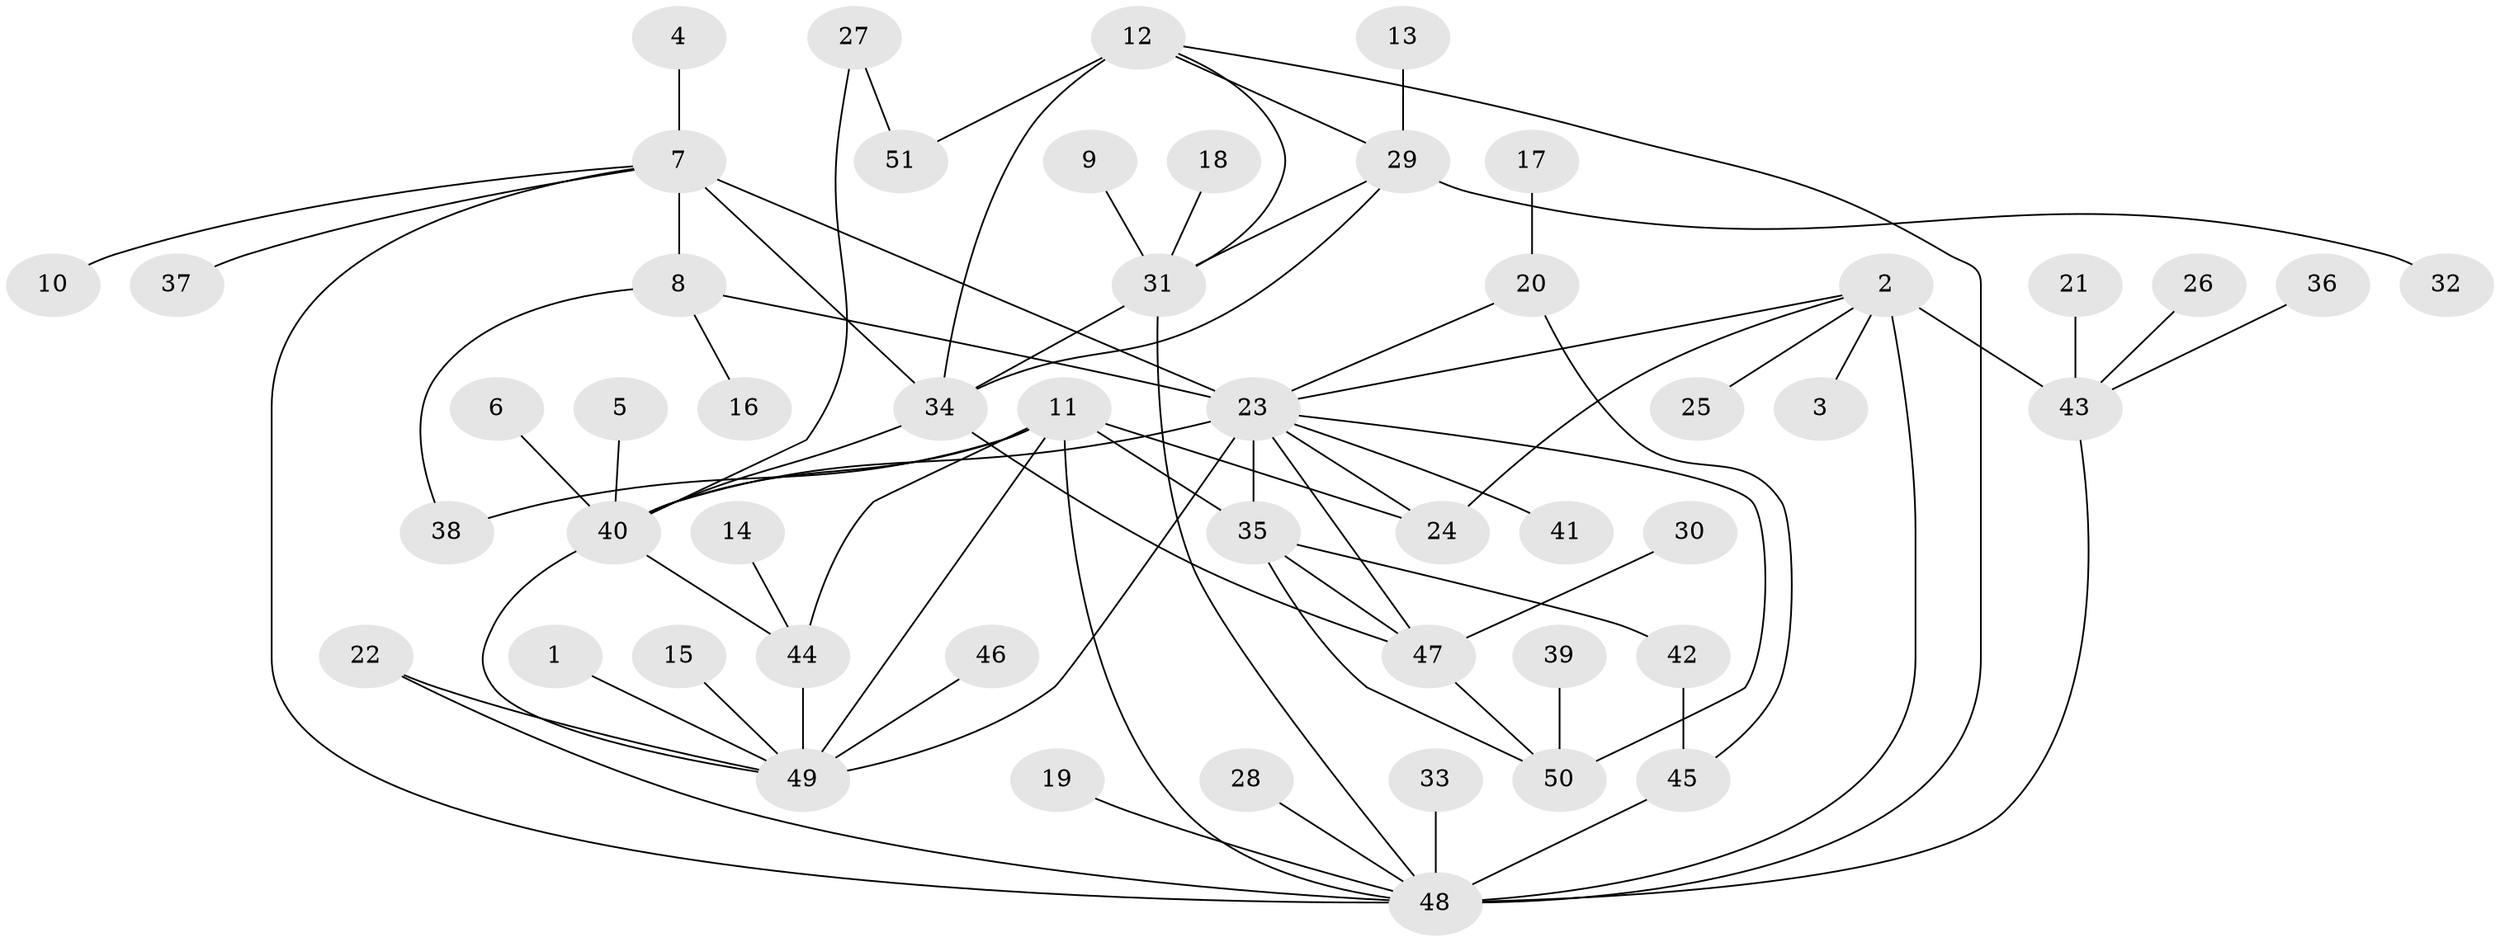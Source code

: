 // original degree distribution, {9: 0.0392156862745098, 7: 0.0392156862745098, 11: 0.0196078431372549, 5: 0.0392156862745098, 6: 0.049019607843137254, 8: 0.0392156862745098, 4: 0.0392156862745098, 15: 0.00980392156862745, 1: 0.5686274509803921, 2: 0.12745098039215685, 3: 0.029411764705882353}
// Generated by graph-tools (version 1.1) at 2025/02/03/09/25 03:02:35]
// undirected, 51 vertices, 76 edges
graph export_dot {
graph [start="1"]
  node [color=gray90,style=filled];
  1;
  2;
  3;
  4;
  5;
  6;
  7;
  8;
  9;
  10;
  11;
  12;
  13;
  14;
  15;
  16;
  17;
  18;
  19;
  20;
  21;
  22;
  23;
  24;
  25;
  26;
  27;
  28;
  29;
  30;
  31;
  32;
  33;
  34;
  35;
  36;
  37;
  38;
  39;
  40;
  41;
  42;
  43;
  44;
  45;
  46;
  47;
  48;
  49;
  50;
  51;
  1 -- 49 [weight=1.0];
  2 -- 3 [weight=1.0];
  2 -- 23 [weight=1.0];
  2 -- 24 [weight=1.0];
  2 -- 25 [weight=1.0];
  2 -- 43 [weight=4.0];
  2 -- 48 [weight=2.0];
  4 -- 7 [weight=1.0];
  5 -- 40 [weight=1.0];
  6 -- 40 [weight=1.0];
  7 -- 8 [weight=2.0];
  7 -- 10 [weight=1.0];
  7 -- 23 [weight=2.0];
  7 -- 34 [weight=1.0];
  7 -- 37 [weight=1.0];
  7 -- 48 [weight=1.0];
  8 -- 16 [weight=1.0];
  8 -- 23 [weight=4.0];
  8 -- 38 [weight=1.0];
  9 -- 31 [weight=1.0];
  11 -- 24 [weight=1.0];
  11 -- 35 [weight=1.0];
  11 -- 38 [weight=1.0];
  11 -- 40 [weight=1.0];
  11 -- 44 [weight=1.0];
  11 -- 48 [weight=1.0];
  11 -- 49 [weight=2.0];
  12 -- 29 [weight=1.0];
  12 -- 31 [weight=1.0];
  12 -- 34 [weight=2.0];
  12 -- 48 [weight=1.0];
  12 -- 51 [weight=1.0];
  13 -- 29 [weight=1.0];
  14 -- 44 [weight=1.0];
  15 -- 49 [weight=1.0];
  17 -- 20 [weight=1.0];
  18 -- 31 [weight=1.0];
  19 -- 48 [weight=1.0];
  20 -- 23 [weight=1.0];
  20 -- 45 [weight=1.0];
  21 -- 43 [weight=1.0];
  22 -- 48 [weight=1.0];
  22 -- 49 [weight=1.0];
  23 -- 24 [weight=1.0];
  23 -- 35 [weight=1.0];
  23 -- 40 [weight=1.0];
  23 -- 41 [weight=1.0];
  23 -- 47 [weight=1.0];
  23 -- 49 [weight=1.0];
  23 -- 50 [weight=2.0];
  26 -- 43 [weight=1.0];
  27 -- 40 [weight=1.0];
  27 -- 51 [weight=1.0];
  28 -- 48 [weight=1.0];
  29 -- 31 [weight=1.0];
  29 -- 32 [weight=1.0];
  29 -- 34 [weight=2.0];
  30 -- 47 [weight=1.0];
  31 -- 34 [weight=2.0];
  31 -- 48 [weight=1.0];
  33 -- 48 [weight=1.0];
  34 -- 40 [weight=1.0];
  34 -- 47 [weight=1.0];
  35 -- 42 [weight=1.0];
  35 -- 47 [weight=1.0];
  35 -- 50 [weight=2.0];
  36 -- 43 [weight=1.0];
  39 -- 50 [weight=1.0];
  40 -- 44 [weight=1.0];
  40 -- 49 [weight=2.0];
  42 -- 45 [weight=1.0];
  43 -- 48 [weight=2.0];
  44 -- 49 [weight=2.0];
  45 -- 48 [weight=1.0];
  46 -- 49 [weight=1.0];
  47 -- 50 [weight=2.0];
}
